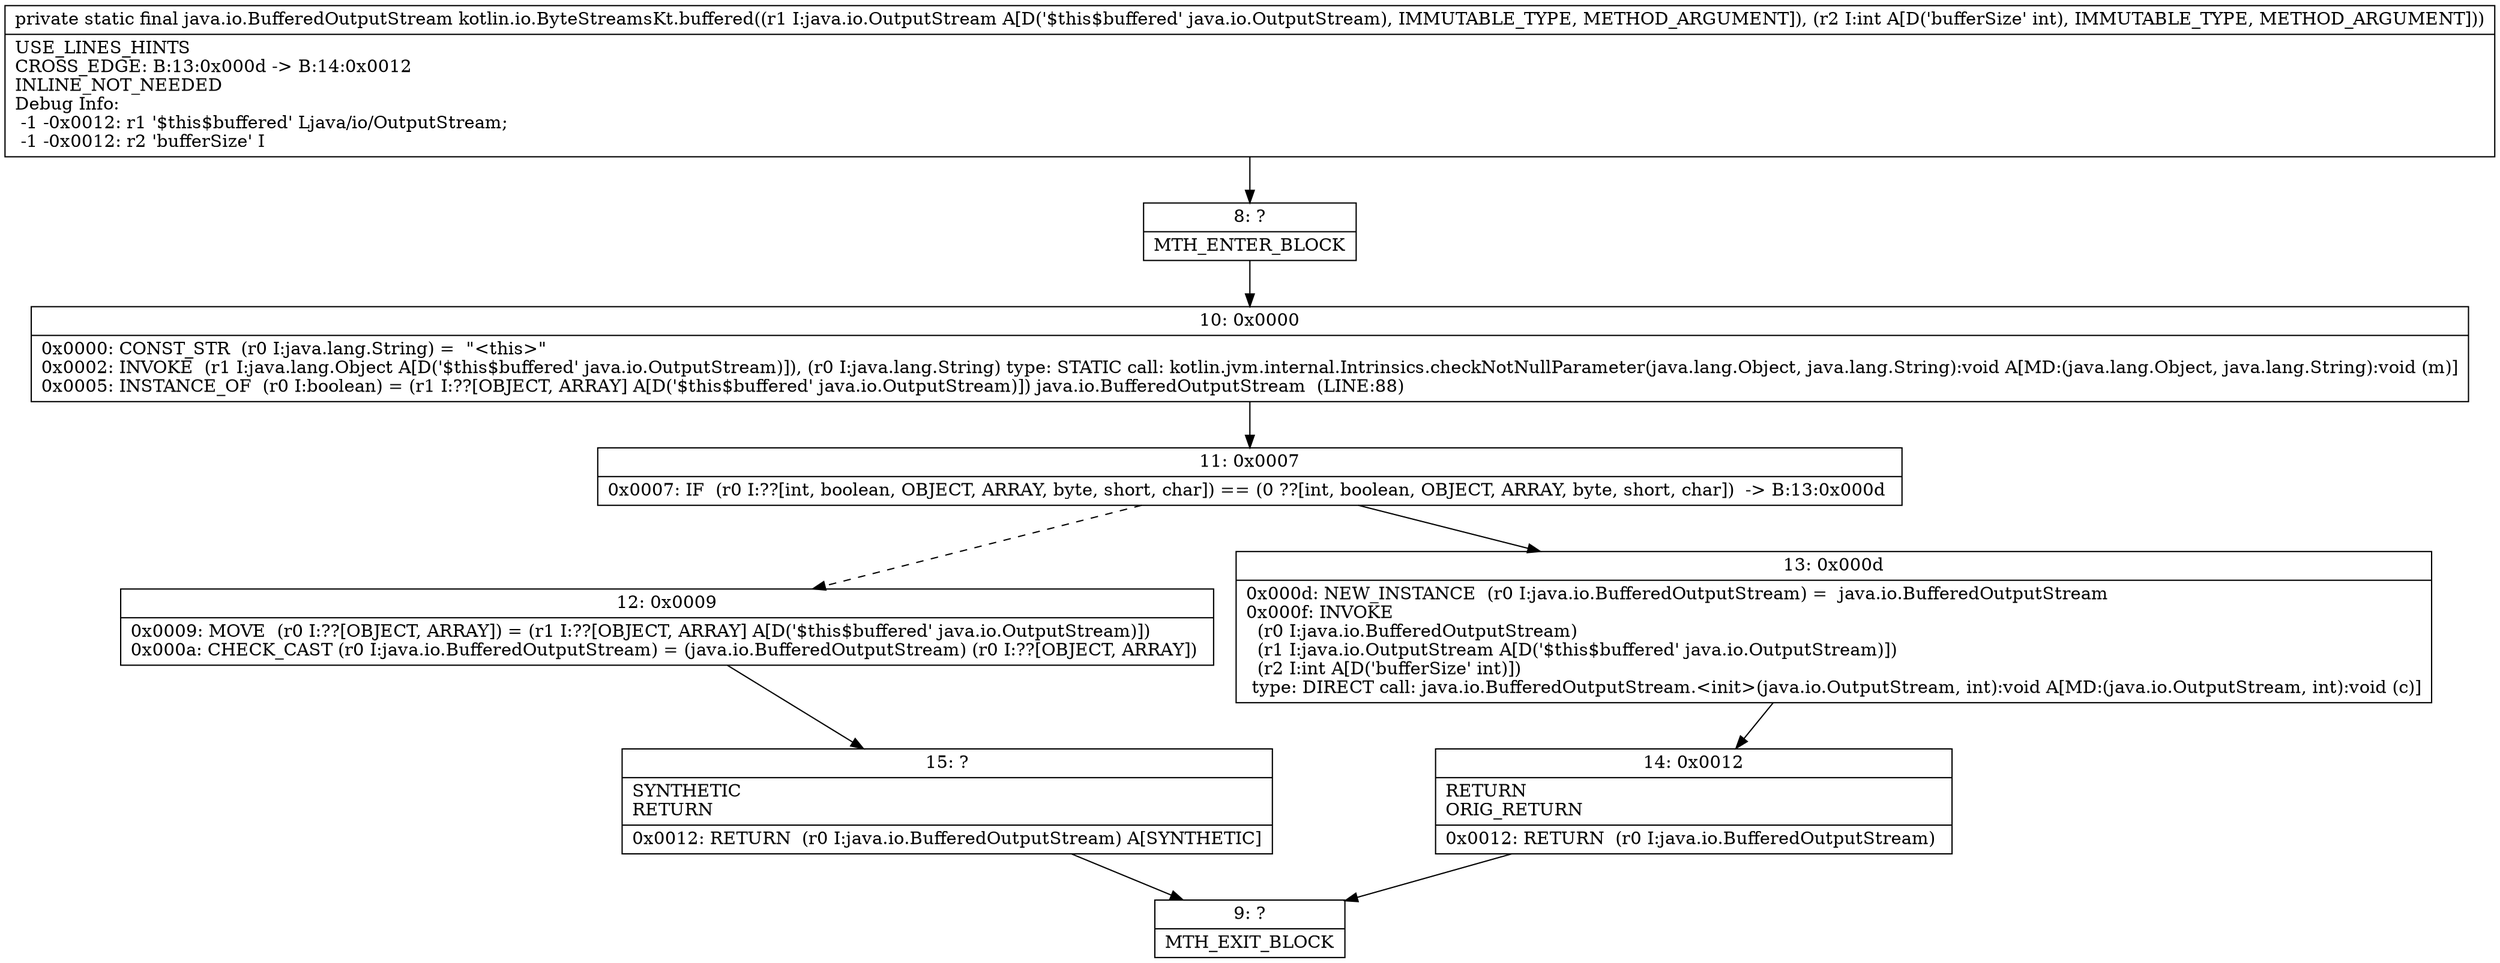 digraph "CFG forkotlin.io.ByteStreamsKt.buffered(Ljava\/io\/OutputStream;I)Ljava\/io\/BufferedOutputStream;" {
Node_8 [shape=record,label="{8\:\ ?|MTH_ENTER_BLOCK\l}"];
Node_10 [shape=record,label="{10\:\ 0x0000|0x0000: CONST_STR  (r0 I:java.lang.String) =  \"\<this\>\" \l0x0002: INVOKE  (r1 I:java.lang.Object A[D('$this$buffered' java.io.OutputStream)]), (r0 I:java.lang.String) type: STATIC call: kotlin.jvm.internal.Intrinsics.checkNotNullParameter(java.lang.Object, java.lang.String):void A[MD:(java.lang.Object, java.lang.String):void (m)]\l0x0005: INSTANCE_OF  (r0 I:boolean) = (r1 I:??[OBJECT, ARRAY] A[D('$this$buffered' java.io.OutputStream)]) java.io.BufferedOutputStream  (LINE:88)\l}"];
Node_11 [shape=record,label="{11\:\ 0x0007|0x0007: IF  (r0 I:??[int, boolean, OBJECT, ARRAY, byte, short, char]) == (0 ??[int, boolean, OBJECT, ARRAY, byte, short, char])  \-\> B:13:0x000d \l}"];
Node_12 [shape=record,label="{12\:\ 0x0009|0x0009: MOVE  (r0 I:??[OBJECT, ARRAY]) = (r1 I:??[OBJECT, ARRAY] A[D('$this$buffered' java.io.OutputStream)]) \l0x000a: CHECK_CAST (r0 I:java.io.BufferedOutputStream) = (java.io.BufferedOutputStream) (r0 I:??[OBJECT, ARRAY]) \l}"];
Node_15 [shape=record,label="{15\:\ ?|SYNTHETIC\lRETURN\l|0x0012: RETURN  (r0 I:java.io.BufferedOutputStream) A[SYNTHETIC]\l}"];
Node_9 [shape=record,label="{9\:\ ?|MTH_EXIT_BLOCK\l}"];
Node_13 [shape=record,label="{13\:\ 0x000d|0x000d: NEW_INSTANCE  (r0 I:java.io.BufferedOutputStream) =  java.io.BufferedOutputStream \l0x000f: INVOKE  \l  (r0 I:java.io.BufferedOutputStream)\l  (r1 I:java.io.OutputStream A[D('$this$buffered' java.io.OutputStream)])\l  (r2 I:int A[D('bufferSize' int)])\l type: DIRECT call: java.io.BufferedOutputStream.\<init\>(java.io.OutputStream, int):void A[MD:(java.io.OutputStream, int):void (c)]\l}"];
Node_14 [shape=record,label="{14\:\ 0x0012|RETURN\lORIG_RETURN\l|0x0012: RETURN  (r0 I:java.io.BufferedOutputStream) \l}"];
MethodNode[shape=record,label="{private static final java.io.BufferedOutputStream kotlin.io.ByteStreamsKt.buffered((r1 I:java.io.OutputStream A[D('$this$buffered' java.io.OutputStream), IMMUTABLE_TYPE, METHOD_ARGUMENT]), (r2 I:int A[D('bufferSize' int), IMMUTABLE_TYPE, METHOD_ARGUMENT]))  | USE_LINES_HINTS\lCROSS_EDGE: B:13:0x000d \-\> B:14:0x0012\lINLINE_NOT_NEEDED\lDebug Info:\l  \-1 \-0x0012: r1 '$this$buffered' Ljava\/io\/OutputStream;\l  \-1 \-0x0012: r2 'bufferSize' I\l}"];
MethodNode -> Node_8;Node_8 -> Node_10;
Node_10 -> Node_11;
Node_11 -> Node_12[style=dashed];
Node_11 -> Node_13;
Node_12 -> Node_15;
Node_15 -> Node_9;
Node_13 -> Node_14;
Node_14 -> Node_9;
}

